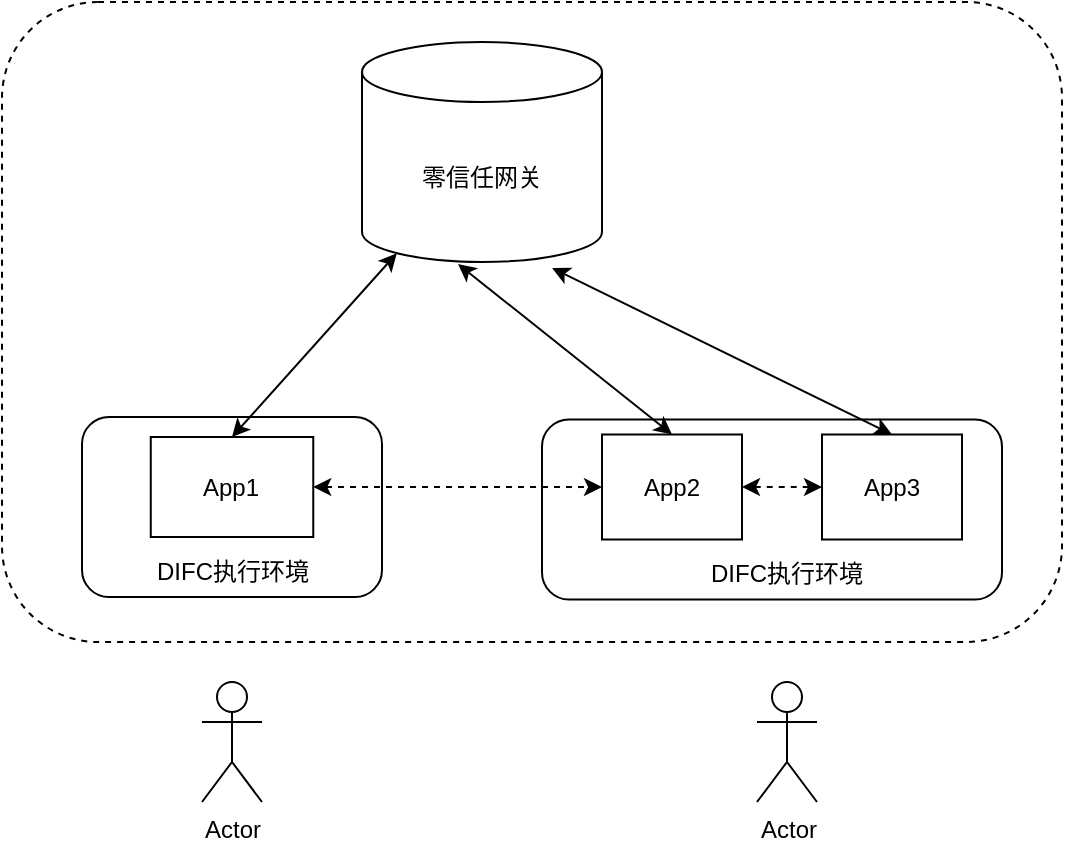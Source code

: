 <mxfile version="21.1.1" type="github">
  <diagram name="第 1 页" id="6CQezu1sQ1fxlcyQVYf-">
    <mxGraphModel dx="1434" dy="788" grid="1" gridSize="10" guides="1" tooltips="1" connect="1" arrows="1" fold="1" page="1" pageScale="1" pageWidth="827" pageHeight="1169" math="0" shadow="0">
      <root>
        <mxCell id="0" />
        <mxCell id="1" parent="0" />
        <mxCell id="fYzHmMu8Vs5okt7zY4O9-23" value="" style="rounded=1;whiteSpace=wrap;html=1;dashed=1;" vertex="1" parent="1">
          <mxGeometry x="170" y="190" width="530" height="320" as="geometry" />
        </mxCell>
        <mxCell id="fYzHmMu8Vs5okt7zY4O9-4" value="" style="rounded=1;whiteSpace=wrap;html=1;" vertex="1" parent="1">
          <mxGeometry x="440" y="398.75" width="230" height="90" as="geometry" />
        </mxCell>
        <mxCell id="fYzHmMu8Vs5okt7zY4O9-1" value="" style="rounded=1;whiteSpace=wrap;html=1;" vertex="1" parent="1">
          <mxGeometry x="210" y="397.5" width="150" height="90" as="geometry" />
        </mxCell>
        <mxCell id="fYzHmMu8Vs5okt7zY4O9-18" style="edgeStyle=orthogonalEdgeStyle;rounded=0;orthogonalLoop=1;jettySize=auto;html=1;exitX=1;exitY=0.5;exitDx=0;exitDy=0;entryX=0;entryY=0.5;entryDx=0;entryDy=0;startArrow=classic;startFill=1;dashed=1;" edge="1" parent="1" source="fYzHmMu8Vs5okt7zY4O9-2" target="fYzHmMu8Vs5okt7zY4O9-5">
          <mxGeometry relative="1" as="geometry" />
        </mxCell>
        <mxCell id="fYzHmMu8Vs5okt7zY4O9-20" style="rounded=0;orthogonalLoop=1;jettySize=auto;html=1;exitX=0.5;exitY=0;exitDx=0;exitDy=0;entryX=0.145;entryY=1;entryDx=0;entryDy=-4.35;entryPerimeter=0;startArrow=classic;startFill=1;" edge="1" parent="1" source="fYzHmMu8Vs5okt7zY4O9-2" target="fYzHmMu8Vs5okt7zY4O9-8">
          <mxGeometry relative="1" as="geometry" />
        </mxCell>
        <mxCell id="fYzHmMu8Vs5okt7zY4O9-2" value="App1" style="rounded=0;whiteSpace=wrap;html=1;" vertex="1" parent="1">
          <mxGeometry x="244.38" y="407.5" width="81.25" height="50" as="geometry" />
        </mxCell>
        <mxCell id="fYzHmMu8Vs5okt7zY4O9-3" value="DIFC执行环境" style="text;html=1;strokeColor=none;fillColor=none;align=center;verticalAlign=middle;whiteSpace=wrap;rounded=0;" vertex="1" parent="1">
          <mxGeometry x="242.5" y="460" width="85" height="30" as="geometry" />
        </mxCell>
        <mxCell id="fYzHmMu8Vs5okt7zY4O9-19" style="edgeStyle=orthogonalEdgeStyle;rounded=0;orthogonalLoop=1;jettySize=auto;html=1;exitX=1;exitY=0.5;exitDx=0;exitDy=0;entryX=0;entryY=0.5;entryDx=0;entryDy=0;startArrow=classic;startFill=1;dashed=1;" edge="1" parent="1" source="fYzHmMu8Vs5okt7zY4O9-5" target="fYzHmMu8Vs5okt7zY4O9-7">
          <mxGeometry relative="1" as="geometry" />
        </mxCell>
        <mxCell id="fYzHmMu8Vs5okt7zY4O9-21" style="rounded=0;orthogonalLoop=1;jettySize=auto;html=1;exitX=0.5;exitY=0;exitDx=0;exitDy=0;entryX=0.4;entryY=1.009;entryDx=0;entryDy=0;entryPerimeter=0;startArrow=classic;startFill=1;" edge="1" parent="1" source="fYzHmMu8Vs5okt7zY4O9-5" target="fYzHmMu8Vs5okt7zY4O9-8">
          <mxGeometry relative="1" as="geometry" />
        </mxCell>
        <mxCell id="fYzHmMu8Vs5okt7zY4O9-5" value="App2" style="rounded=0;whiteSpace=wrap;html=1;" vertex="1" parent="1">
          <mxGeometry x="470" y="406.25" width="70" height="52.5" as="geometry" />
        </mxCell>
        <mxCell id="fYzHmMu8Vs5okt7zY4O9-6" value="DIFC执行环境" style="text;html=1;strokeColor=none;fillColor=none;align=center;verticalAlign=middle;whiteSpace=wrap;rounded=0;" vertex="1" parent="1">
          <mxGeometry x="520" y="461.25" width="85" height="30" as="geometry" />
        </mxCell>
        <mxCell id="fYzHmMu8Vs5okt7zY4O9-22" style="rounded=0;orthogonalLoop=1;jettySize=auto;html=1;exitX=0.5;exitY=0;exitDx=0;exitDy=0;entryX=0.792;entryY=1.027;entryDx=0;entryDy=0;entryPerimeter=0;startArrow=classic;startFill=1;" edge="1" parent="1" source="fYzHmMu8Vs5okt7zY4O9-7" target="fYzHmMu8Vs5okt7zY4O9-8">
          <mxGeometry relative="1" as="geometry" />
        </mxCell>
        <mxCell id="fYzHmMu8Vs5okt7zY4O9-7" value="App3" style="rounded=0;whiteSpace=wrap;html=1;" vertex="1" parent="1">
          <mxGeometry x="580" y="406.25" width="70" height="52.5" as="geometry" />
        </mxCell>
        <mxCell id="fYzHmMu8Vs5okt7zY4O9-8" value="零信任网关" style="shape=cylinder3;whiteSpace=wrap;html=1;boundedLbl=1;backgroundOutline=1;size=15;" vertex="1" parent="1">
          <mxGeometry x="350" y="210" width="120" height="110" as="geometry" />
        </mxCell>
        <mxCell id="fYzHmMu8Vs5okt7zY4O9-10" value="Actor" style="shape=umlActor;verticalLabelPosition=bottom;verticalAlign=top;html=1;outlineConnect=0;" vertex="1" parent="1">
          <mxGeometry x="270" y="530" width="30" height="60" as="geometry" />
        </mxCell>
        <mxCell id="fYzHmMu8Vs5okt7zY4O9-11" value="Actor" style="shape=umlActor;verticalLabelPosition=bottom;verticalAlign=top;html=1;outlineConnect=0;" vertex="1" parent="1">
          <mxGeometry x="547.5" y="530" width="30" height="60" as="geometry" />
        </mxCell>
      </root>
    </mxGraphModel>
  </diagram>
</mxfile>
